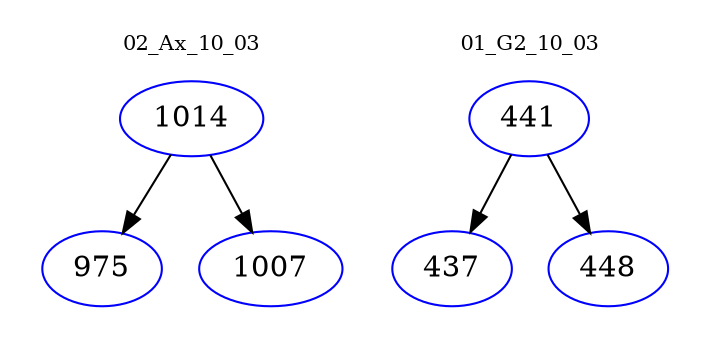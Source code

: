 digraph{
subgraph cluster_0 {
color = white
label = "02_Ax_10_03";
fontsize=10;
T0_1014 [label="1014", color="blue"]
T0_1014 -> T0_975 [color="black"]
T0_975 [label="975", color="blue"]
T0_1014 -> T0_1007 [color="black"]
T0_1007 [label="1007", color="blue"]
}
subgraph cluster_1 {
color = white
label = "01_G2_10_03";
fontsize=10;
T1_441 [label="441", color="blue"]
T1_441 -> T1_437 [color="black"]
T1_437 [label="437", color="blue"]
T1_441 -> T1_448 [color="black"]
T1_448 [label="448", color="blue"]
}
}
